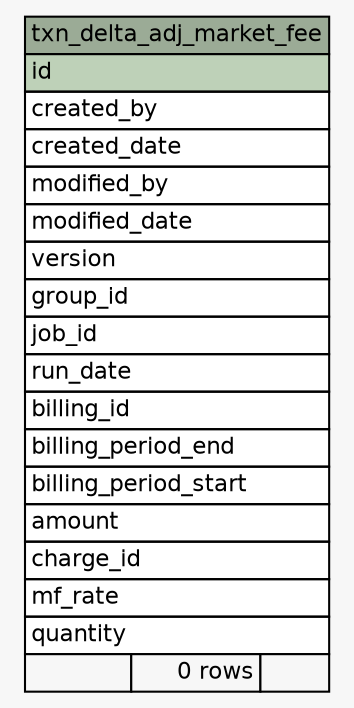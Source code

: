 // dot 2.36.0 on Mac OS X 10.12.5
// SchemaSpy rev 590
digraph "txn_delta_adj_market_fee" {
  graph [
    rankdir="RL"
    bgcolor="#f7f7f7"
    nodesep="0.18"
    ranksep="0.46"
    fontname="Helvetica"
    fontsize="11"
  ];
  node [
    fontname="Helvetica"
    fontsize="11"
    shape="plaintext"
  ];
  edge [
    arrowsize="0.8"
  ];
  "txn_delta_adj_market_fee" [
    label=<
    <TABLE BORDER="0" CELLBORDER="1" CELLSPACING="0" BGCOLOR="#ffffff">
      <TR><TD COLSPAN="3" BGCOLOR="#9bab96" ALIGN="CENTER">txn_delta_adj_market_fee</TD></TR>
      <TR><TD PORT="id" COLSPAN="3" BGCOLOR="#bed1b8" ALIGN="LEFT">id</TD></TR>
      <TR><TD PORT="created_by" COLSPAN="3" ALIGN="LEFT">created_by</TD></TR>
      <TR><TD PORT="created_date" COLSPAN="3" ALIGN="LEFT">created_date</TD></TR>
      <TR><TD PORT="modified_by" COLSPAN="3" ALIGN="LEFT">modified_by</TD></TR>
      <TR><TD PORT="modified_date" COLSPAN="3" ALIGN="LEFT">modified_date</TD></TR>
      <TR><TD PORT="version" COLSPAN="3" ALIGN="LEFT">version</TD></TR>
      <TR><TD PORT="group_id" COLSPAN="3" ALIGN="LEFT">group_id</TD></TR>
      <TR><TD PORT="job_id" COLSPAN="3" ALIGN="LEFT">job_id</TD></TR>
      <TR><TD PORT="run_date" COLSPAN="3" ALIGN="LEFT">run_date</TD></TR>
      <TR><TD PORT="billing_id" COLSPAN="3" ALIGN="LEFT">billing_id</TD></TR>
      <TR><TD PORT="billing_period_end" COLSPAN="3" ALIGN="LEFT">billing_period_end</TD></TR>
      <TR><TD PORT="billing_period_start" COLSPAN="3" ALIGN="LEFT">billing_period_start</TD></TR>
      <TR><TD PORT="amount" COLSPAN="3" ALIGN="LEFT">amount</TD></TR>
      <TR><TD PORT="charge_id" COLSPAN="3" ALIGN="LEFT">charge_id</TD></TR>
      <TR><TD PORT="mf_rate" COLSPAN="3" ALIGN="LEFT">mf_rate</TD></TR>
      <TR><TD PORT="quantity" COLSPAN="3" ALIGN="LEFT">quantity</TD></TR>
      <TR><TD ALIGN="LEFT" BGCOLOR="#f7f7f7">  </TD><TD ALIGN="RIGHT" BGCOLOR="#f7f7f7">0 rows</TD><TD ALIGN="RIGHT" BGCOLOR="#f7f7f7">  </TD></TR>
    </TABLE>>
    URL="tables/txn_delta_adj_market_fee.html"
    tooltip="txn_delta_adj_market_fee"
  ];
}
